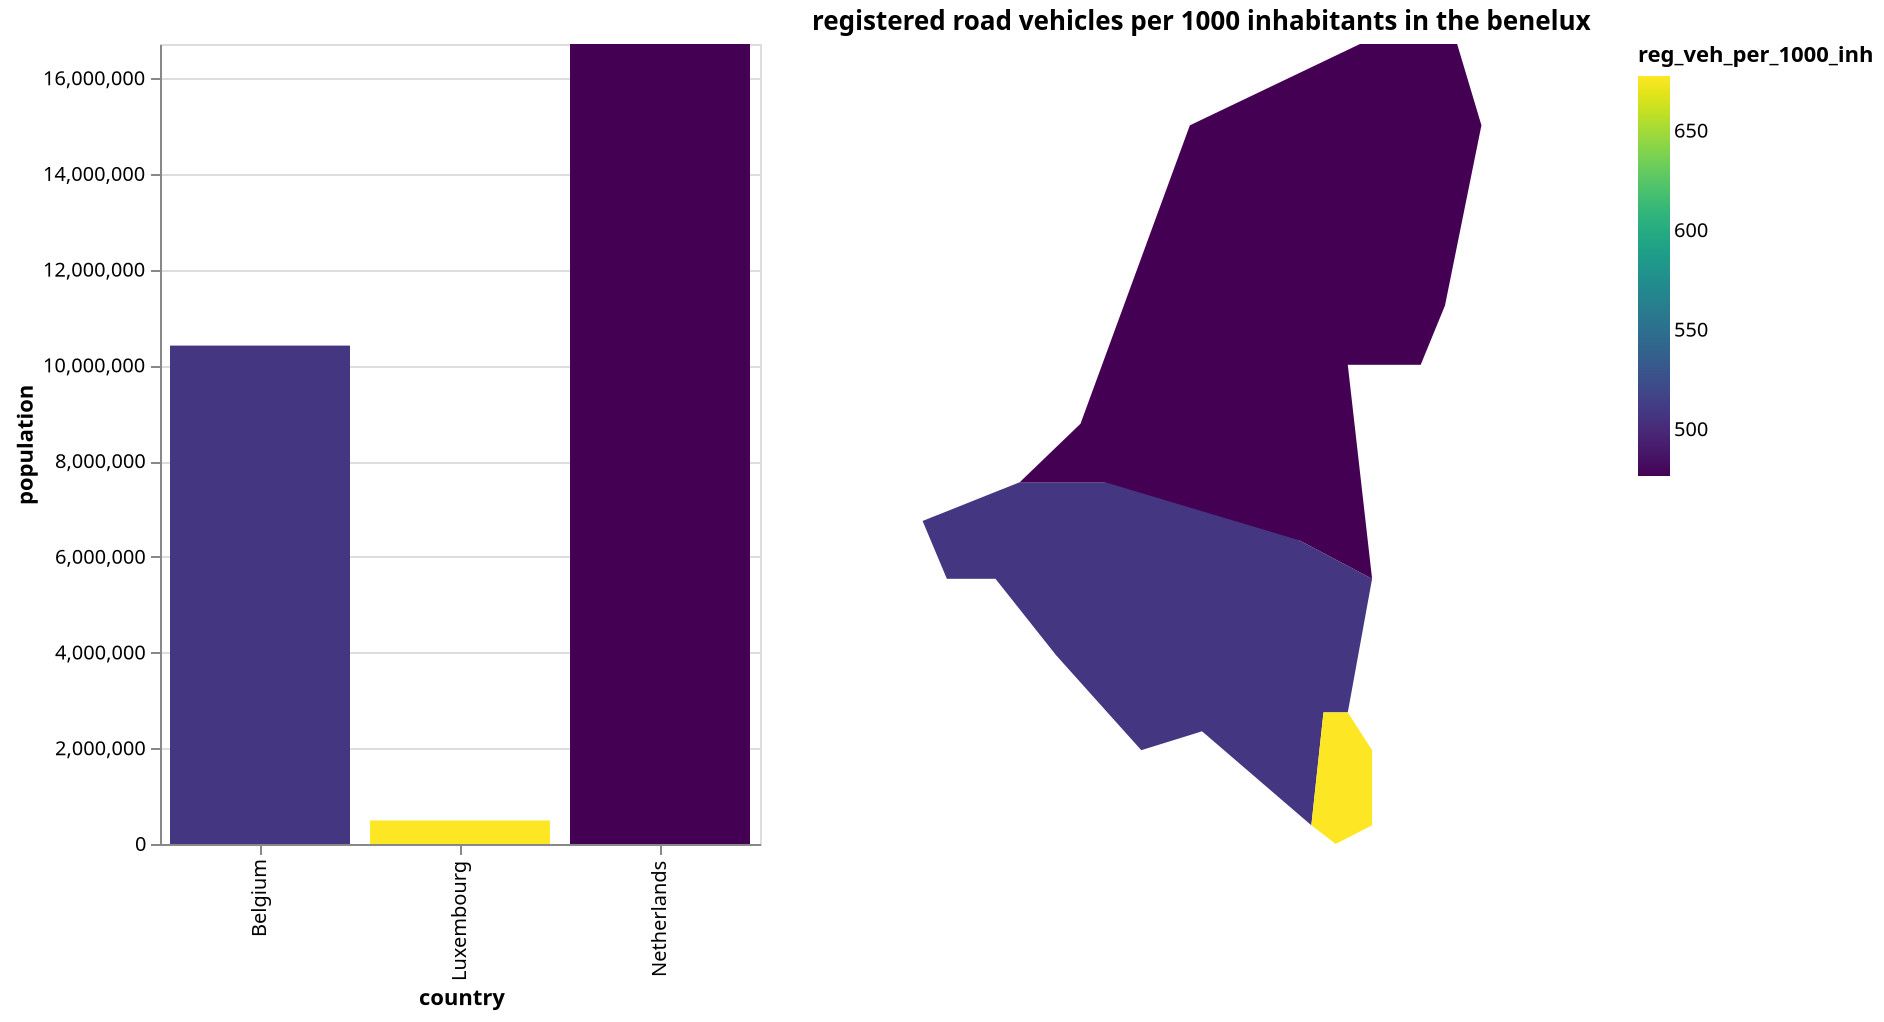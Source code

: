 {"config":{"view":{"width":400,"height":300}},"hconcat":[{"mark":"bar","encoding":{"color":{"type":"quantitative","field":"reg_veh_per_1000_inh","scale":{"scheme":"viridis"}},"tooltip":[{"type":"nominal","field":"country"},{"type":"quantitative","field":"population"}],"x":{"type":"nominal","field":"country"},"y":{"type":"quantitative","field":"population","scale":{"nice":false}}},"height":400,"width":300},{"mark":"geoshape","encoding":{"color":{"type":"quantitative","field":"reg_veh_per_1000_inh"},"tooltip":[{"type":"nominal","field":"country"}]},"height":400,"projection":{"type":"mercator"},"title":"registered road vehicles per 1000 inhabitants in the benelux","width":400}],"data":{"values":[{"country":"Belgium","gdp":389300,"population":10414336,"reg_veh_per_1000_inh":508,"type":"Feature","geometry":{"type":"Polygon","coordinates":[[[3.3,51.3],[4,51.3],[5,51.5],[5.6,51],[6.2,50.8],[6,50.1],[5.8,50.1],[5.7,49.5],[4.8,50],[4.3,49.9],[3.6,50.4],[3.1,50.8],[2.7,50.8],[2.5,51.1],[3.3,51.3]]]}},{"country":"Luxembourg","gdp":39370,"population":491775,"reg_veh_per_1000_inh":678,"type":"Feature","geometry":{"type":"Polygon","coordinates":[[[6,50.1],[6.2,49.9],[6.2,49.5],[5.9,49.4],[5.7,49.5],[5.8,50.1],[6,50.1]]]}},{"country":"Netherlands","gdp":672000,"population":16715999,"reg_veh_per_1000_inh":477,"type":"Feature","geometry":{"type":"Polygon","coordinates":[[[6.1,53.5],[6.9,53.5],[7.1,53.1],[6.8,52.2],[6.6,51.9],[6,51.9],[6.2,50.8],[5.6,51],[4,51.3],[3.3,51.3],[3.8,51.6],[4.7,53.1],[6.1,53.5]]]}}]},"$schema":"https://vega.github.io/schema/vega-lite/v2.4.3.json"}